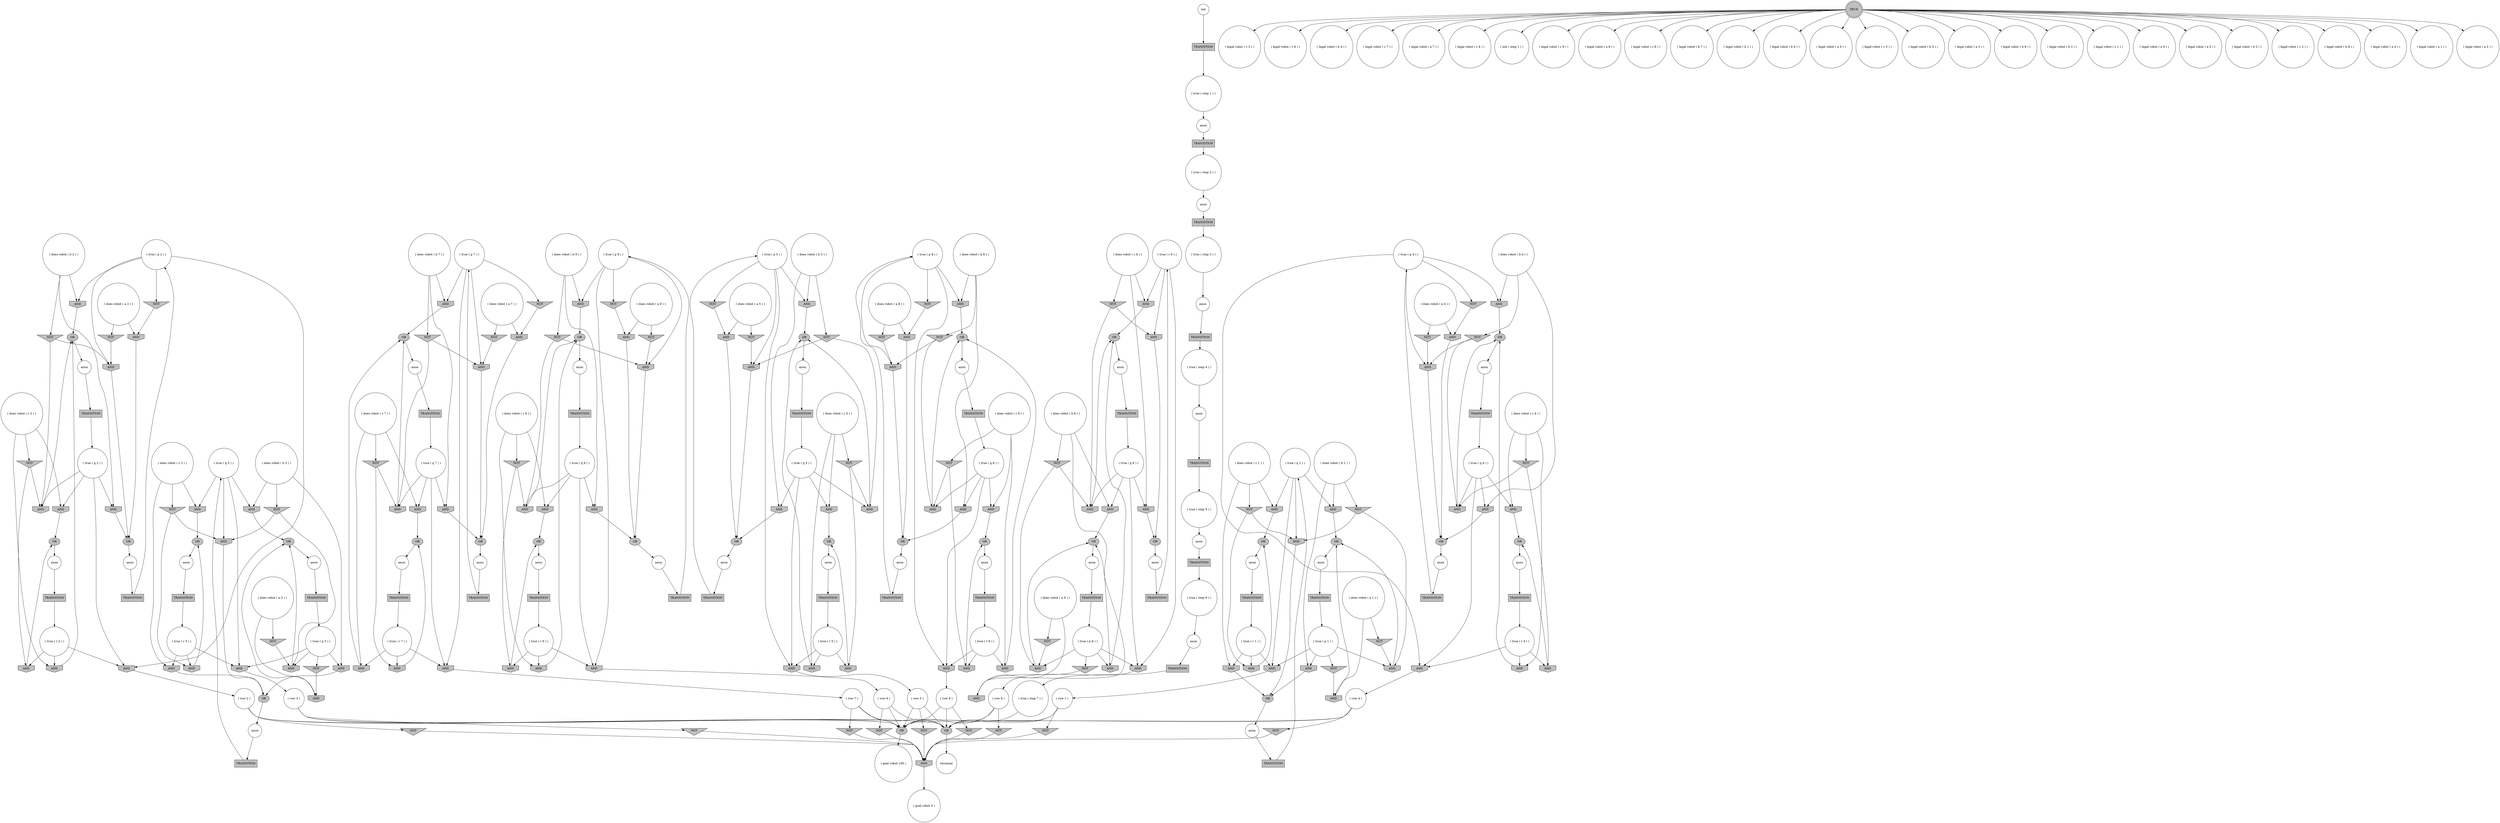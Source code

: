 digraph propNet
{
	"@3daae803"[shape=circle, style= filled, fillcolor=white, label="( true ( p 8 ) )"]; "@3daae803"->"@1ed12dc6"; "@3daae803"->"@6f83eac7"; "@3daae803"->"@2cd14001"; "@3daae803"->"@e31edc"; 
	"@69283109"[shape=invhouse, style= filled, fillcolor=grey, label="AND"]; "@69283109"->"@37a80ba2"; 
	"@13268981"[shape=invtriangle, style= filled, fillcolor=grey, label="NOT"]; "@13268981"->"@6a0a22fd"; "@13268981"->"@470d7df9"; 
	"@7897bda5"[shape=invtriangle, style= filled, fillcolor=grey, label="NOT"]; "@7897bda5"->"@781c76e2"; 
	"@7c609255"[shape=invhouse, style= filled, fillcolor=grey, label="AND"]; "@7c609255"->"@7e98b1c0"; 
	"@5cfa8c82"[shape=box, style= filled, fillcolor=grey, label="TRANSITION"]; "@5cfa8c82"->"@cdb588"; 
	"@1feda069"[shape=box, style= filled, fillcolor=grey, label="TRANSITION"]; "@1feda069"->"@1976c98c"; 
	"@61783b69"[shape=invhouse, style= filled, fillcolor=grey, label="AND"]; "@61783b69"->"@2211501a"; 
	"@82f52db"[shape=invhouse, style= filled, fillcolor=grey, label="AND"]; "@82f52db"->"@1bce54e0"; 
	"@7a9eae49"[shape=circle, style= filled, fillcolor=white, label="( legal robot ( c 3 ) )"]; 
	"@4c00b350"[shape=invhouse, style= filled, fillcolor=grey, label="AND"]; "@4c00b350"->"@60e67fd0"; 
	"@604c92e1"[shape=invtriangle, style= filled, fillcolor=grey, label="NOT"]; "@604c92e1"->"@77c86770"; 
	"@392601df"[shape=invhouse, style= filled, fillcolor=grey, label="AND"]; "@392601df"->"@acb9be"; 
	"@6ea8acf9"[shape=circle, style= filled, fillcolor=white, label="anon"]; "@6ea8acf9"->"@29be5ddf"; 
	"@69309589"[shape=invtriangle, style= filled, fillcolor=grey, label="NOT"]; "@69309589"->"@74a98b52"; 
	"@2929af9d"[shape=circle, style= filled, fillcolor=white, label="( true ( step 5 ) )"]; "@2929af9d"->"@1aaf8afe"; 
	"@3223d97d"[shape=circle, style= filled, fillcolor=white, label="( does robot ( b 9 ) )"]; "@3223d97d"->"@4f9bb742"; "@3223d97d"->"@239729f2"; "@3223d97d"->"@71c2053d"; 
	"@5b628e28"[shape=box, style= filled, fillcolor=grey, label="TRANSITION"]; "@5b628e28"->"@1f290fd1"; 
	"@1ad6bb8a"[shape=ellipse, style= filled, fillcolor=grey, label="OR"]; "@1ad6bb8a"->"@7b26eca"; 
	"@79f11dc8"[shape=circle, style= filled, fillcolor=white, label="( goal robot 100 )"]; 
	"@75c9c72d"[shape=invhouse, style= filled, fillcolor=grey, label="AND"]; "@75c9c72d"->"@37a80ba2"; 
	"@3c4071d2"[shape=box, style= filled, fillcolor=grey, label="TRANSITION"]; "@3c4071d2"->"@14c12d09"; 
	"@8aa8083"[shape=invhouse, style= filled, fillcolor=grey, label="AND"]; "@8aa8083"->"@34e08c6c"; 
	"@6360fb3f"[shape=circle, style= filled, fillcolor=white, label="( row 7 )"]; "@6360fb3f"->"@327a4793"; "@6360fb3f"->"@5760ffb7"; "@6360fb3f"->"@384082a9"; 
	"@451eda7e"[shape=box, style= filled, fillcolor=grey, label="TRANSITION"]; "@451eda7e"->"@29978b0"; 
	"@71db1ce6"[shape=circle, style= filled, fillcolor=white, label="( true ( p 7 ) )"]; "@71db1ce6"->"@69309589"; "@71db1ce6"->"@3038a56b"; "@71db1ce6"->"@edcad08"; "@71db1ce6"->"@8aa8083"; 
	"@1c851b31"[shape=circle, style= filled, fillcolor=white, label="anon"]; "@1c851b31"->"@5e81b8a"; 
	"@62b72385"[shape=circle, style= filled, fillcolor=white, label="( legal robot ( c 6 ) )"]; 
	"@4ccb65d7"[shape=invhouse, style= filled, fillcolor=grey, label="AND"]; "@4ccb65d7"->"@50713afd"; 
	"@29e528c9"[shape=circle, style= filled, fillcolor=white, label="( legal robot ( b 4 ) )"]; 
	"@60e67fd0"[shape=ellipse, style= filled, fillcolor=grey, label="OR"]; "@60e67fd0"->"@3cd16263"; 
	"@2f11fd33"[shape=invtriangle, style= filled, fillcolor=grey, label="NOT"]; "@2f11fd33"->"@69283109"; "@2f11fd33"->"@46063769"; 
	"@3e0b7715"[shape=circle, style= filled, fillcolor=white, label="( legal robot ( c 7 ) )"]; 
	"@5ba354c3"[shape=invhouse, style= filled, fillcolor=grey, label="AND"]; "@5ba354c3"->"@206abb66"; 
	"@6534b6d2"[shape=invhouse, style= filled, fillcolor=grey, label="AND"]; "@6534b6d2"->"@4a745917"; 
	"@14078a2d"[shape=circle, style= filled, fillcolor=white, label="( true ( p 2 ) )"]; "@14078a2d"->"@506301be"; "@14078a2d"->"@f6b89a9"; "@14078a2d"->"@1874036d"; "@14078a2d"->"@5dd0438"; 
	"@4f9bb742"[shape=invtriangle, style= filled, fillcolor=grey, label="NOT"]; "@4f9bb742"->"@7dc26fa9"; "@4f9bb742"->"@781c76e2"; 
	"@67cec8e6"[shape=circle, style= filled, fillcolor=white, label="( true ( r 6 ) )"]; "@67cec8e6"->"@6534b6d2"; "@67cec8e6"->"@6b23a3b0"; "@67cec8e6"->"@bb0a6f9"; 
	"@4bd6694a"[shape=circle, style= filled, fillcolor=white, label="anon"]; "@4bd6694a"->"@7b7b124"; 
	"@62298b26"[shape=circle, style= filled, fillcolor=white, label="anon"]; "@62298b26"->"@16cc42f7"; 
	"@2cd14001"[shape=invhouse, style= filled, fillcolor=grey, label="AND"]; "@2cd14001"->"@af53f9e"; 
	"@27ff3784"[shape=circle, style= filled, fillcolor=white, label="( true ( q 8 ) )"]; "@27ff3784"->"@242838e5"; "@27ff3784"->"@2a17ddb1"; "@27ff3784"->"@2cd14001"; "@27ff3784"->"@21d97ba"; 
	"@1976c98c"[shape=circle, style= filled, fillcolor=white, label="( true ( q 3 ) )"]; "@1976c98c"->"@69283109"; "@1976c98c"->"@59d10731"; "@1976c98c"->"@4ccb65d7"; "@1976c98c"->"@169448a8"; 
	"@4be21721"[shape=box, style= filled, fillcolor=grey, label="TRANSITION"]; "@4be21721"->"@2da7d2e5"; 
	"@af53f9e"[shape=circle, style= filled, fillcolor=white, label="( row 8 )"]; "@af53f9e"->"@327a4793"; "@af53f9e"->"@13424219"; "@af53f9e"->"@5760ffb7"; 
	"@ef5bc68"[shape=circle, style= filled, fillcolor=white, label="( legal robot ( a 7 ) )"]; 
	"@3ce90053"[shape=invhouse, style= filled, fillcolor=grey, label="AND"]; "@3ce90053"->"@60e67fd0"; 
	"@7c61898c"[shape=invhouse, style= filled, fillcolor=grey, label="AND"]; "@7c61898c"->"@543269fe"; 
	"@63112ec9"[shape=invtriangle, style= filled, fillcolor=grey, label="NOT"]; "@63112ec9"->"@7d16c0ee"; 
	"@501e9a74"[shape=circle, style= filled, fillcolor=white, label="anon"]; "@501e9a74"->"@7a9a30a7"; 
	"@116eb63"[shape=box, style= filled, fillcolor=grey, label="TRANSITION"]; "@116eb63"->"@71db1ce6"; 
	"@711ad327"[shape=invtriangle, style= filled, fillcolor=grey, label="NOT"]; "@711ad327"->"@181cdf74"; "@711ad327"->"@242838e5"; 
	"@3977a902"[shape=circle, style= filled, fillcolor=white, label="( does robot ( a 1 ) )"]; "@3977a902"->"@5ef8dfc7"; "@3977a902"->"@43091303"; 
	"@21d97ba"[shape=invhouse, style= filled, fillcolor=grey, label="AND"]; "@21d97ba"->"@699aa02b"; 
	"@65c1f3c3"[shape=circle, style= filled, fillcolor=white, label="anon"]; "@65c1f3c3"->"@18a683e5"; 
	"@2189bfd0"[shape=invtriangle, style= filled, fillcolor=grey, label="NOT"]; "@2189bfd0"->"@5a9001e3"; 
	"@713ffb89"[shape=invhouse, style= filled, fillcolor=grey, label="AND"]; "@713ffb89"->"@3d487d88"; 
	"@6d2bcd8c"[shape=ellipse, style= filled, fillcolor=grey, label="OR"]; "@6d2bcd8c"->"@56c3da52"; 
	"@781c76e2"[shape=invhouse, style= filled, fillcolor=grey, label="AND"]; "@781c76e2"->"@156e9e23"; 
	"@20deec50"[shape=invhouse, style= filled, fillcolor=grey, label="AND"]; "@20deec50"->"@66bc3c97"; 
	"@79df7735"[shape=circle, style= filled, fillcolor=white, label="( legal robot ( c 4 ) )"]; 
	"@58c8edd7"[shape=circle, style= filled, fillcolor=white, label="( init ( step 1 ) )"]; 
	"@472ce83d"[shape=invtriangle, style= filled, fillcolor=grey, label="NOT"]; "@472ce83d"->"@5543214c"; 
	"@c18cba0"[shape=invhouse, style= filled, fillcolor=grey, label="AND"]; "@c18cba0"->"@92e5ec4"; 
	"@4968040d"[shape=box, style= filled, fillcolor=grey, label="TRANSITION"]; "@4968040d"->"@643c9b5c"; 
	"@1df7c757"[shape=box, style= filled, fillcolor=grey, label="TRANSITION"]; "@1df7c757"->"@64daaeaf"; 
	"@4011fd35"[shape=circle, style= filled, fillcolor=white, label="( true ( r 9 ) )"]; "@4011fd35"->"@3ad14a1a"; "@4011fd35"->"@3897c151"; "@4011fd35"->"@5ba354c3"; 
	"@5abdf52e"[shape=circle, style= filled, fillcolor=white, label="anon"]; "@5abdf52e"->"@5b628e28"; 
	"@76abac11"[shape=invhouse, style= filled, fillcolor=grey, label="AND"]; "@76abac11"->"@14b099a5"; 
	"@f92450a"[shape=circle, style= filled, fillcolor=white, label="( true ( r 8 ) )"]; "@f92450a"->"@52dabe11"; "@f92450a"->"@181cdf74"; "@f92450a"->"@2cd14001"; 
	"@5c1d3c07"[shape=box, style= filled, fillcolor=grey, label="TRANSITION"]; "@5c1d3c07"->"@35c05807"; 
	"@1104f0e2"[shape=box, style= filled, fillcolor=grey, label="TRANSITION"]; "@1104f0e2"->"@547744d3"; 
	"@6b23a3b0"[shape=invhouse, style= filled, fillcolor=grey, label="AND"]; "@6b23a3b0"->"@60e67fd0"; 
	"@700c86ba"[shape=circle, style= filled, fillcolor=white, label="( does robot ( a 5 ) )"]; "@700c86ba"->"@6e06fb81"; "@700c86ba"->"@466156ce"; 
	"@6c9aa9a5"[shape=box, style= filled, fillcolor=grey, label="TRANSITION"]; "@6c9aa9a5"->"@472193d"; 
	"@3fb6ba51"[shape=circle, style= filled, fillcolor=white, label="( does robot ( a 6 ) )"]; "@3fb6ba51"->"@75823c84"; "@3fb6ba51"->"@4087c19a"; 
	"@3807042"[shape=box, style= filled, fillcolor=grey, label="TRANSITION"]; "@3807042"->"@4011fd35"; 
	"@299b7cf6"[shape=invhouse, style= filled, fillcolor=grey, label="AND"]; "@299b7cf6"->"@7e98b1c0"; 
	"@56372a3f"[shape=circle, style= filled, fillcolor=white, label="anon"]; "@56372a3f"->"@685c9e72"; 
	"@4d5ddf89"[shape=invhouse, style= filled, fillcolor=grey, label="AND"]; "@4d5ddf89"->"@3e771fd1"; 
	"@3405ac44"[shape=circle, style= filled, fillcolor=white, label="( legal robot ( c 9 ) )"]; 
	"@181cdf74"[shape=invhouse, style= filled, fillcolor=grey, label="AND"]; "@181cdf74"->"@699aa02b"; 
	"@b405736"[shape=circle, style= filled, fillcolor=white, label="( true ( step 1 ) )"]; "@b405736"->"@654cb6ae"; 
	"@7a9a30a7"[shape=box, style= filled, fillcolor=grey, label="TRANSITION"]; "@7a9a30a7"->"@2bd7fa91"; 
	"@7dc26fa9"[shape=invhouse, style= filled, fillcolor=grey, label="AND"]; "@7dc26fa9"->"@569270c6"; 
	"@31aac766"[shape=invtriangle, style= filled, fillcolor=grey, label="NOT"]; "@31aac766"->"@43091303"; 
	"@3d722847"[shape=box, style= filled, fillcolor=grey, label="TRANSITION"]; "@3d722847"->"@4467c3fd"; 
	"@1f290fd1"[shape=circle, style= filled, fillcolor=white, label="( true ( p 4 ) )"]; "@1f290fd1"->"@472ce83d"; "@1f290fd1"->"@61783b69"; "@1f290fd1"->"@299b7cf6"; "@1f290fd1"->"@347d228"; 
	"@383a475c"[shape=circle, style= filled, fillcolor=white, label="anon"]; "@383a475c"->"@3501ed0"; 
	"@547744d3"[shape=circle, style= filled, fillcolor=white, label="( true ( q 4 ) )"]; "@547744d3"->"@87c6a86"; "@547744d3"->"@7c609255"; "@547744d3"->"@1b4a068e"; "@547744d3"->"@61783b69"; 
	"@116b83f"[shape=box, style= filled, fillcolor=grey, label="TRANSITION"]; "@116b83f"->"@f92450a"; 
	"@427e5a2b"[shape=invtriangle, style= filled, fillcolor=grey, label="NOT"]; "@427e5a2b"->"@8aa8083"; 
	"@643c9b5c"[shape=circle, style= filled, fillcolor=white, label="( true ( step 2 ) )"]; "@643c9b5c"->"@7923ff6a"; 
	"@12093cd9"[shape=circle, style= filled, fillcolor=white, label="( row 2 )"]; "@12093cd9"->"@327a4793"; "@12093cd9"->"@5760ffb7"; "@12093cd9"->"@604c92e1"; 
	"@13c2a704"[shape=invtriangle, style= filled, fillcolor=grey, label="NOT"]; "@13c2a704"->"@506301be"; "@13c2a704"->"@6a0a22fd"; 
	"@354d3938"[shape=invhouse, style= filled, fillcolor=grey, label="AND"]; "@354d3938"->"@6ba2232"; 
	"@42edaf2f"[shape=circle, style= filled, fillcolor=white, label="( legal robot ( a 8 ) )"]; 
	"@66bc3c97"[shape=ellipse, style= filled, fillcolor=grey, label="OR"]; "@66bc3c97"->"@502e1232"; 
	"@282a0391"[shape=circle, style= filled, fillcolor=white, label="anon"]; "@282a0391"->"@3d722847"; 
	"@240c9a4"[shape=circle, style= filled, fillcolor=white, label="( row 3 )"]; "@240c9a4"->"@327a4793"; "@240c9a4"->"@5760ffb7"; "@240c9a4"->"@433f232b"; 
	"@14c12d09"[shape=circle, style= filled, fillcolor=white, label="( true ( p 9 ) )"]; "@14c12d09"->"@239729f2"; "@14c12d09"->"@63112ec9"; "@14c12d09"->"@3897c151"; "@14c12d09"->"@781c76e2"; 
	"@5ef8dfc7"[shape=invtriangle, style= filled, fillcolor=grey, label="NOT"]; "@5ef8dfc7"->"@16535394"; 
	"@72b54862"[shape=invtriangle, style= filled, fillcolor=grey, label="NOT"]; "@72b54862"->"@7dc26fa9"; "@72b54862"->"@5ba354c3"; 
	"@156e9e23"[shape=ellipse, style= filled, fillcolor=grey, label="OR"]; "@156e9e23"->"@115016d3"; 
	"@699aa02b"[shape=ellipse, style= filled, fillcolor=grey, label="OR"]; "@699aa02b"->"@26899d37"; 
	"@18a683e5"[shape=box, style= filled, fillcolor=grey, label="TRANSITION"]; "@18a683e5"->"@46c98ae0"; 
	"@13424219"[shape=invtriangle, style= filled, fillcolor=grey, label="NOT"]; "@13424219"->"@77c86770"; 
	"@6070bf0a"[shape=circle, style= filled, fillcolor=white, label="( legal robot ( c 8 ) )"]; 
	"@5dd0438"[shape=invtriangle, style= filled, fillcolor=grey, label="NOT"]; "@5dd0438"->"@713ffb89"; 
	"@1c10d9f3"[shape=circle, style= filled, fillcolor=white, label="( row 9 )"]; "@1c10d9f3"->"@327a4793"; "@1c10d9f3"->"@6301812f"; "@1c10d9f3"->"@5760ffb7"; 
	"@1a7ca834"[shape=invtriangle, style= filled, fillcolor=grey, label="NOT"]; "@1a7ca834"->"@6e06fb81"; 
	"@592b6761"[shape=invhouse, style= filled, fillcolor=grey, label="AND"]; "@592b6761"->"@6ba2232"; 
	"@2b7b410a"[shape=invhouse, style= filled, fillcolor=grey, label="AND"]; "@2b7b410a"->"@6d2bcd8c"; 
	"@af0fc97"[shape=invhouse, style= filled, fillcolor=grey, label="AND"]; "@af0fc97"->"@92e5ec4"; 
	"@7551df27"[shape=circle, style= filled, fillcolor=white, label="( does robot ( b 7 ) )"]; "@7551df27"->"@70313c9f"; "@7551df27"->"@edcad08"; "@7551df27"->"@5211b59d"; 
	"@506301be"[shape=invhouse, style= filled, fillcolor=grey, label="AND"]; "@506301be"->"@3d487d88"; 
	"@1c10ecf1"[shape=invtriangle, style= filled, fillcolor=grey, label="NOT"]; "@1c10ecf1"->"@1b33d09c"; "@1c10ecf1"->"@1a646561"; 
	"@bb0a6f9"[shape=invhouse, style= filled, fillcolor=grey, label="AND"]; "@bb0a6f9"->"@7c9a6447"; 
	"@502e1232"[shape=circle, style= filled, fillcolor=white, label="anon"]; "@502e1232"->"@4be21721"; 
	"@49f45eaf"[shape=circle, style= filled, fillcolor=white, label="anon"]; "@49f45eaf"->"@6c9aa9a5"; 
	"@1ed12dc6"[shape=invhouse, style= filled, fillcolor=grey, label="AND"]; "@1ed12dc6"->"@1f2cc81d"; 
	"@39d7e14d"[shape=circle, style= filled, fillcolor=white, label="anon"]; "@39d7e14d"->"@70177fdf"; 
	"@4087c19a"[shape=invhouse, style= filled, fillcolor=grey, label="AND"]; "@4087c19a"->"@7a2305da"; 
	"@3b324a66"[shape=invtriangle, style= filled, fillcolor=grey, label="NOT"]; "@3b324a66"->"@77c86770"; 
	"@edcad08"[shape=invhouse, style= filled, fillcolor=grey, label="AND"]; "@edcad08"->"@92e5ec4"; 
	"@372bcbb2"[shape=box, style= filled, fillcolor=grey, label="TRANSITION"]; "@372bcbb2"->"@b405736"; 
	"@4e18f6dd"[shape=invhouse, style= filled, fillcolor=grey, label="AND"]; "@4e18f6dd"->"@538793b8"; 
	"@4a745917"[shape=ellipse, style= filled, fillcolor=grey, label="OR"]; "@4a745917"->"@1c851b31"; 
	"@2af0b0e5"[shape=box, style= filled, fillcolor=grey, label="TRANSITION"]; "@2af0b0e5"->"@27ff3784"; 
	"@a185f83"[shape=invhouse, style= filled, fillcolor=grey, label="AND"]; "@a185f83"->"@1ad6bb8a"; 
	"@7ec9f260"[shape=circle, style= filled, fillcolor=white, label="anon"]; "@7ec9f260"->"@6549fed9"; 
	"@6a1848b1"[shape=invtriangle, style= filled, fillcolor=grey, label="NOT"]; "@6a1848b1"->"@77c86770"; 
	"@62b28ce6"[shape=invtriangle, style= filled, fillcolor=grey, label="NOT"]; "@62b28ce6"->"@77c86770"; 
	"@34e08c6c"[shape=ellipse, style= filled, fillcolor=grey, label="OR"]; "@34e08c6c"->"@2232193"; 
	"@115569db"[shape=circle, style= filled, fillcolor=white, label="anon"]; "@115569db"->"@20f062d3"; 
	"@2a1a7751"[shape=circle, style= filled, fillcolor=white, label="( does robot ( a 8 ) )"]; "@2a1a7751"->"@3efefdf8"; "@2a1a7751"->"@2f8f7c6f"; 
	"@29978b0"[shape=circle, style= filled, fillcolor=white, label="( true ( q 1 ) )"]; "@29978b0"->"@82f52db"; "@29978b0"->"@7c61898c"; "@29978b0"->"@354d3938"; "@29978b0"->"@20deec50"; 
	"@7923ff6a"[shape=circle, style= filled, fillcolor=white, label="anon"]; "@7923ff6a"->"@1aff932a"; 
	"@1f494967"[shape=invhouse, style= filled, fillcolor=grey, label="AND"]; "@1f494967"->"@7c47bda7"; 
	"@87c6a86"[shape=invhouse, style= filled, fillcolor=grey, label="AND"]; "@87c6a86"->"@538793b8"; 
	"@70177fdf"[shape=box, style= filled, fillcolor=grey, label="TRANSITION"]; "@70177fdf"->"@421ff269"; 
	"@5a9001e3"[shape=invhouse, style= filled, fillcolor=grey, label="AND"]; "@5a9001e3"->"@50713afd"; 
	"@3efefdf8"[shape=invhouse, style= filled, fillcolor=grey, label="AND"]; "@3efefdf8"->"@210a7f86"; 
	"@981b2bd"[shape=circle, style= filled, fillcolor=white, label="( legal robot ( b 7 ) )"]; 
	"@513a0fdc"[shape=invhouse, style= filled, fillcolor=grey, label="AND"]; "@513a0fdc"->"@6dc227c8"; 
	"@169448a8"[shape=invhouse, style= filled, fillcolor=grey, label="AND"]; "@169448a8"->"@14b099a5"; 
	"@3b77fc1a"[shape=invtriangle, style= filled, fillcolor=grey, label="NOT"]; "@3b77fc1a"->"@299b7cf6"; 
	"@1aff932a"[shape=box, style= filled, fillcolor=grey, label="TRANSITION"]; "@1aff932a"->"@a42cb83"; 
	"@687253f1"[shape=circle, style= filled, fillcolor=white, label="( legal robot ( b 1 ) )"]; 
	"@236312f7"[shape=box, style= filled, fillcolor=grey, label="TRANSITION"]; "@236312f7"->"@41258381"; 
	"@5f516886"[shape=circle, style= filled, fillcolor=white, label="( legal robot ( b 6 ) )"]; 
	"@52dabe11"[shape=invhouse, style= filled, fillcolor=grey, label="AND"]; "@52dabe11"->"@1f2cc81d"; 
	"@64daaeaf"[shape=circle, style= filled, fillcolor=white, label="( true ( step 7 ) )"]; "@64daaeaf"->"@5760ffb7"; 
	"@16535394"[shape=invhouse, style= filled, fillcolor=grey, label="AND"]; "@16535394"->"@543269fe"; 
	"@685c9e72"[shape=box, style= filled, fillcolor=grey, label="TRANSITION"]; "@685c9e72"->"@adccf5"; 
	"@4467c3fd"[shape=circle, style= filled, fillcolor=white, label="( true ( q 9 ) )"]; "@4467c3fd"->"@3897c151"; "@4467c3fd"->"@71c2053d"; "@4467c3fd"->"@7dc26fa9"; "@4467c3fd"->"@5a83bf98"; 
	"@10a0bff9"[shape=invtriangle, style= filled, fillcolor=grey, label="NOT"]; "@10a0bff9"->"@87c6a86"; "@10a0bff9"->"@299b7cf6"; 
	"@18a97b1f"[shape=circle, style= filled, fillcolor=white, label="( row 5 )"]; "@18a97b1f"->"@327a4793"; "@18a97b1f"->"@3b324a66"; "@18a97b1f"->"@5760ffb7"; 
	"@c94d2e0"[shape=circle, style= filled, fillcolor=white, label="( legal robot ( a 6 ) )"]; 
	"@6e06fb81"[shape=invhouse, style= filled, fillcolor=grey, label="AND"]; "@6e06fb81"->"@6d2bcd8c"; 
	"@7b26eca"[shape=circle, style= filled, fillcolor=white, label="anon"]; "@7b26eca"->"@6202a293"; 
	"@a0e5afd"[shape=circle, style= filled, fillcolor=white, label="( legal robot ( c 5 ) )"]; 
	"@f6b89a9"[shape=invhouse, style= filled, fillcolor=grey, label="AND"]; "@f6b89a9"->"@5893cf8a"; 
	"@2e378d6b"[shape=circle, style= filled, fillcolor=white, label="( does robot ( c 7 ) )"]; "@2e378d6b"->"@24bf9ac2"; "@2e378d6b"->"@c18cba0"; "@2e378d6b"->"@27720350"; 
	"@1f2cc81d"[shape=ellipse, style= filled, fillcolor=grey, label="OR"]; "@1f2cc81d"->"@3505f7e8"; 
	"@7e98b1c0"[shape=ellipse, style= filled, fillcolor=grey, label="OR"]; "@7e98b1c0"->"@5abdf52e"; 
	"@66a9b240"[shape=doublecircle, style= filled, fillcolor=grey, label="TRUE"]; "@66a9b240"->"@6f76ebca"; "@66a9b240"->"@ef5bc68"; "@66a9b240"->"@27245784"; "@66a9b240"->"@981b2bd"; "@66a9b240"->"@7a9eae49"; "@66a9b240"->"@42edaf2f"; "@66a9b240"->"@21fd9b2b"; "@66a9b240"->"@79df7735"; "@66a9b240"->"@58c8edd7"; "@66a9b240"->"@687253f1"; "@66a9b240"->"@5f516886"; "@66a9b240"->"@6070bf0a"; "@66a9b240"->"@3d8b99c"; "@66a9b240"->"@47c47983"; "@66a9b240"->"@40224f8d"; "@66a9b240"->"@c94d2e0"; "@66a9b240"->"@a0e5afd"; "@66a9b240"->"@7a58606b"; "@66a9b240"->"@59a5664d"; "@66a9b240"->"@657d2364"; "@66a9b240"->"@62b72385"; "@66a9b240"->"@29e528c9"; "@66a9b240"->"@3e0b7715"; "@66a9b240"->"@10d6357c"; "@66a9b240"->"@3405ac44"; "@66a9b240"->"@28858fd"; "@66a9b240"->"@458a4b57"; "@66a9b240"->"@7ea07693"; 
	"@7640301f"[shape=box, style= filled, fillcolor=grey, label="TRANSITION"]; "@7640301f"->"@1dc14ecd"; 
	"@115016d3"[shape=circle, style= filled, fillcolor=white, label="anon"]; "@115016d3"->"@3c4071d2"; 
	"@10d6357c"[shape=circle, style= filled, fillcolor=white, label="( legal robot ( b 8 ) )"]; 
	"@1bce54e0"[shape=circle, style= filled, fillcolor=white, label="( row 1 )"]; "@1bce54e0"->"@6a1848b1"; "@1bce54e0"->"@327a4793"; "@1bce54e0"->"@5760ffb7"; 
	"@2da7d2e5"[shape=circle, style= filled, fillcolor=white, label="( true ( r 1 ) )"]; "@2da7d2e5"->"@3cadaaca"; "@2da7d2e5"->"@592b6761"; "@2da7d2e5"->"@82f52db"; 
	"@3038a56b"[shape=invhouse, style= filled, fillcolor=grey, label="AND"]; "@3038a56b"->"@6360fb3f"; 
	"@1b33d09c"[shape=invhouse, style= filled, fillcolor=grey, label="AND"]; "@1b33d09c"->"@3e771fd1"; 
	"@46063769"[shape=invhouse, style= filled, fillcolor=grey, label="AND"]; "@46063769"->"@50713afd"; 
	"@2211501a"[shape=circle, style= filled, fillcolor=white, label="( row 4 )"]; "@2211501a"->"@661dfe8a"; "@2211501a"->"@327a4793"; "@2211501a"->"@5760ffb7"; 
	"@61f69445"[shape=circle, style= filled, fillcolor=white, label="( goal robot 0 )"]; 
	"@47f78d76"[shape=circle, style= filled, fillcolor=white, label="( true ( p 5 ) )"]; "@47f78d76"->"@a185f83"; "@47f78d76"->"@1a7ca834"; "@47f78d76"->"@1144fbed"; "@47f78d76"->"@463de12b"; 
	"@1874036d"[shape=invhouse, style= filled, fillcolor=grey, label="AND"]; "@1874036d"->"@12093cd9"; 
	"@b6c890c"[shape=circle, style= filled, fillcolor=white, label="( does robot ( c 1 ) )"]; "@b6c890c"->"@592b6761"; "@b6c890c"->"@28f25126"; "@b6c890c"->"@20deec50"; 
	"@10b7b27c"[shape=circle, style= filled, fillcolor=white, label="( true ( q 5 ) )"]; "@10b7b27c"->"@2b7b410a"; "@10b7b27c"->"@463de12b"; "@10b7b27c"->"@4d5ddf89"; "@10b7b27c"->"@1a646561"; 
	"@28f25126"[shape=invtriangle, style= filled, fillcolor=grey, label="NOT"]; "@28f25126"->"@3cadaaca"; "@28f25126"->"@354d3938"; 
	"@458a4b57"[shape=circle, style= filled, fillcolor=white, label="( legal robot ( a 1 ) )"]; 
	"@472193d"[shape=circle, style= filled, fillcolor=white, label="( true ( r 7 ) )"]; "@472193d"->"@c18cba0"; "@472193d"->"@3038a56b"; "@472193d"->"@1f494967"; 
	"@4350d3d7"[shape=invtriangle, style= filled, fillcolor=grey, label="NOT"]; "@4350d3d7"->"@242838e5"; "@4350d3d7"->"@6f83eac7"; 
	"@3e771fd1"[shape=ellipse, style= filled, fillcolor=grey, label="OR"]; "@3e771fd1"->"@7ec9f260"; 
	"@7c47bda7"[shape=ellipse, style= filled, fillcolor=grey, label="OR"]; "@7c47bda7"->"@49f45eaf"; 
	"@75823c84"[shape=invtriangle, style= filled, fillcolor=grey, label="NOT"]; "@75823c84"->"@37344828"; 
	"@2f8f7c6f"[shape=invtriangle, style= filled, fillcolor=grey, label="NOT"]; "@2f8f7c6f"->"@6f83eac7"; 
	"@7a2305da"[shape=ellipse, style= filled, fillcolor=grey, label="OR"]; "@7a2305da"->"@115569db"; 
	"@3501ed0"[shape=box, style= filled, fillcolor=grey, label="TRANSITION"]; "@3501ed0"->"@3daae803"; 
	"@5a83bf98"[shape=invhouse, style= filled, fillcolor=grey, label="AND"]; "@5a83bf98"->"@206abb66"; 
	"@7b7b124"[shape=box, style= filled, fillcolor=grey, label="TRANSITION"]; "@7b7b124"->"@6e44f4c8"; 
	"@1dc14ecd"[shape=circle, style= filled, fillcolor=white, label="( true ( q 6 ) )"]; "@1dc14ecd"->"@bb0a6f9"; "@1dc14ecd"->"@4c00b350"; "@1dc14ecd"->"@7fa46088"; "@1dc14ecd"->"@34779d33"; 
	"@50713afd"[shape=ellipse, style= filled, fillcolor=grey, label="OR"]; "@50713afd"->"@39d7e14d"; 
	"@42482d76"[shape=circle, style= filled, fillcolor=white, label="( does robot ( b 4 ) )"]; "@42482d76"->"@7c609255"; "@42482d76"->"@347d228"; "@42482d76"->"@10a0bff9"; 
	"@6301812f"[shape=invtriangle, style= filled, fillcolor=grey, label="NOT"]; "@6301812f"->"@77c86770"; 
	"@6708dc1f"[shape=invtriangle, style= filled, fillcolor=grey, label="NOT"]; "@6708dc1f"->"@69283109"; "@6708dc1f"->"@76abac11"; 
	"@612e192c"[shape=circle, style= filled, fillcolor=white, label="( does robot ( c 3 ) )"]; "@612e192c"->"@6708dc1f"; "@612e192c"->"@169448a8"; "@612e192c"->"@634940ba"; 
	"@7d16c0ee"[shape=invhouse, style= filled, fillcolor=grey, label="AND"]; "@7d16c0ee"->"@156e9e23"; 
	"@5760ffb7"[shape=ellipse, style= filled, fillcolor=grey, label="OR"]; "@5760ffb7"->"@21347432"; 
	"@6dc227c8"[shape=ellipse, style= filled, fillcolor=grey, label="OR"]; "@6dc227c8"->"@65c1f3c3"; 
	"@3ad14a1a"[shape=invhouse, style= filled, fillcolor=grey, label="AND"]; "@3ad14a1a"->"@569270c6"; 
	"@3cadaaca"[shape=invhouse, style= filled, fillcolor=grey, label="AND"]; "@3cadaaca"->"@66bc3c97"; 
	"@2cceb671"[shape=circle, style= filled, fillcolor=white, label="init"]; "@2cceb671"->"@372bcbb2"; 
	"@3d487d88"[shape=ellipse, style= filled, fillcolor=grey, label="OR"]; "@3d487d88"->"@62298b26"; 
	"@a42cb83"[shape=circle, style= filled, fillcolor=white, label="( true ( step 3 ) )"]; "@a42cb83"->"@6162878a"; 
	"@35c05807"[shape=circle, style= filled, fillcolor=white, label="( true ( step 6 ) )"]; "@35c05807"->"@78960043"; 
	"@3bbda2d7"[shape=invhouse, style= filled, fillcolor=grey, label="AND"]; "@3bbda2d7"->"@5893cf8a"; 
	"@6e44f4c8"[shape=circle, style= filled, fillcolor=white, label="( true ( r 4 ) )"]; "@6e44f4c8"->"@61783b69"; "@6e44f4c8"->"@4e18f6dd"; "@6e44f4c8"->"@392601df"; 
	"@657d2364"[shape=circle, style= filled, fillcolor=white, label="( legal robot ( c 2 ) )"]; 
	"@3cd16263"[shape=circle, style= filled, fillcolor=white, label="anon"]; "@3cd16263"->"@7640301f"; 
	"@1a646561"[shape=invhouse, style= filled, fillcolor=grey, label="AND"]; "@1a646561"->"@1ad6bb8a"; 
	"@acb9be"[shape=ellipse, style= filled, fillcolor=grey, label="OR"]; "@acb9be"->"@4bd6694a"; 
	"@3ae75e2d"[shape=circle, style= filled, fillcolor=white, label="( does robot ( c 2 ) )"]; "@3ae75e2d"->"@13268981"; "@3ae75e2d"->"@3bbda2d7"; "@3ae75e2d"->"@513a0fdc"; 
	"@34779d33"[shape=invhouse, style= filled, fillcolor=grey, label="AND"]; "@34779d33"->"@4a745917"; 
	"@5fd8aca1"[shape=invhouse, style= filled, fillcolor=grey, label="AND"]; "@5fd8aca1"->"@3d487d88"; 
	"@3873d06a"[shape=circle, style= filled, fillcolor=white, label="( does robot ( a 4 ) )"]; "@3873d06a"->"@5543214c"; "@3873d06a"->"@3b77fc1a"; 
	"@210a7f86"[shape=ellipse, style= filled, fillcolor=grey, label="OR"]; "@210a7f86"->"@383a475c"; 
	"@64724c9b"[shape=invhouse, style= filled, fillcolor=grey, label="AND"]; "@64724c9b"->"@1ad6bb8a"; 
	"@543269fe"[shape=ellipse, style= filled, fillcolor=grey, label="OR"]; "@543269fe"->"@39cccde1"; 
	"@39cccde1"[shape=circle, style= filled, fillcolor=white, label="anon"]; "@39cccde1"->"@11b26cd5"; 
	"@206abb66"[shape=ellipse, style= filled, fillcolor=grey, label="OR"]; "@206abb66"->"@3f35362a"; 
	"@538793b8"[shape=ellipse, style= filled, fillcolor=grey, label="OR"]; "@538793b8"->"@69f33fdf"; 
	"@39533a61"[shape=circle, style= filled, fillcolor=white, label="( does robot ( b 6 ) )"]; "@39533a61"->"@71dd3ae"; "@39533a61"->"@3ce90053"; "@39533a61"->"@7fa46088"; 
	"@56c3da52"[shape=circle, style= filled, fillcolor=white, label="anon"]; "@56c3da52"->"@59071d06"; 
	"@26899d37"[shape=circle, style= filled, fillcolor=white, label="anon"]; "@26899d37"->"@116b83f"; 
	"@242838e5"[shape=invhouse, style= filled, fillcolor=grey, label="AND"]; "@242838e5"->"@1f2cc81d"; 
	"@69f33fdf"[shape=circle, style= filled, fillcolor=white, label="anon"]; "@69f33fdf"->"@1104f0e2"; 
	"@78960043"[shape=circle, style= filled, fillcolor=white, label="anon"]; "@78960043"->"@1df7c757"; 
	"@3d8b99c"[shape=circle, style= filled, fillcolor=white, label="( legal robot ( b 2 ) )"]; 
	"@29be5ddf"[shape=box, style= filled, fillcolor=grey, label="TRANSITION"]; "@29be5ddf"->"@2929af9d"; 
	"@66c4bfb7"[shape=circle, style= filled, fillcolor=white, label="( true ( r 5 ) )"]; "@66c4bfb7"->"@463de12b"; "@66c4bfb7"->"@1b33d09c"; "@66c4bfb7"->"@64724c9b"; 
	"@421ff269"[shape=circle, style= filled, fillcolor=white, label="( true ( p 3 ) )"]; "@421ff269"->"@59d10731"; "@421ff269"->"@75c9c72d"; "@421ff269"->"@46063769"; "@421ff269"->"@2189bfd0"; 
	"@74a98b52"[shape=invhouse, style= filled, fillcolor=grey, label="AND"]; "@74a98b52"->"@34e08c6c"; 
	"@71dd3ae"[shape=invtriangle, style= filled, fillcolor=grey, label="NOT"]; "@71dd3ae"->"@4c00b350"; "@71dd3ae"->"@37344828"; 
	"@6f83eac7"[shape=invhouse, style= filled, fillcolor=grey, label="AND"]; "@6f83eac7"->"@210a7f86"; 
	"@11b26cd5"[shape=box, style= filled, fillcolor=grey, label="TRANSITION"]; "@11b26cd5"->"@389424ff"; 
	"@208a127b"[shape=circle, style= filled, fillcolor=white, label="( does robot ( b 5 ) )"]; "@208a127b"->"@a185f83"; "@208a127b"->"@2b7b410a"; "@208a127b"->"@48c359ed"; 
	"@3f35362a"[shape=circle, style= filled, fillcolor=white, label="anon"]; "@3f35362a"->"@3807042"; 
	"@261b0411"[shape=circle, style= filled, fillcolor=white, label="anon"]; "@261b0411"->"@451eda7e"; 
	"@60afb304"[shape=circle, style= filled, fillcolor=white, label="( does robot ( b 3 ) )"]; "@60afb304"->"@75c9c72d"; "@60afb304"->"@4ccb65d7"; "@60afb304"->"@2f11fd33"; 
	"@70313c9f"[shape=invhouse, style= filled, fillcolor=grey, label="AND"]; "@70313c9f"->"@34e08c6c"; 
	"@18f462a1"[shape=circle, style= filled, fillcolor=white, label="( does robot ( c 4 ) )"]; "@18f462a1"->"@2234cf8c"; "@18f462a1"->"@1b4a068e"; "@18f462a1"->"@4e18f6dd"; 
	"@2a17ddb1"[shape=invhouse, style= filled, fillcolor=grey, label="AND"]; "@2a17ddb1"->"@210a7f86"; 
	"@59d10731"[shape=invhouse, style= filled, fillcolor=grey, label="AND"]; "@59d10731"->"@240c9a4"; 
	"@59071d06"[shape=box, style= filled, fillcolor=grey, label="TRANSITION"]; "@59071d06"->"@47f78d76"; 
	"@569270c6"[shape=ellipse, style= filled, fillcolor=grey, label="OR"]; "@569270c6"->"@282a0391"; 
	"@7113abf4"[shape=circle, style= filled, fillcolor=white, label="( does robot ( a 7 ) )"]; "@7113abf4"->"@427e5a2b"; "@7113abf4"->"@74a98b52"; 
	"@77c86770"[shape=invhouse, style= filled, fillcolor=grey, label="AND"]; "@77c86770"->"@61f69445"; 
	"@384082a9"[shape=invtriangle, style= filled, fillcolor=grey, label="NOT"]; "@384082a9"->"@77c86770"; 
	"@14b099a5"[shape=ellipse, style= filled, fillcolor=grey, label="OR"]; "@14b099a5"->"@56372a3f"; 
	"@64d4356b"[shape=circle, style= filled, fillcolor=white, label="( does robot ( c 8 ) )"]; "@64d4356b"->"@52dabe11"; "@64d4356b"->"@711ad327"; "@64d4356b"->"@21d97ba"; 
	"@1144fbed"[shape=invhouse, style= filled, fillcolor=grey, label="AND"]; "@1144fbed"->"@6d2bcd8c"; 
	"@27245784"[shape=circle, style= filled, fillcolor=white, label="( legal robot ( a 3 ) )"]; 
	"@40121d1a"[shape=invtriangle, style= filled, fillcolor=grey, label="NOT"]; "@40121d1a"->"@6534b6d2"; "@40121d1a"->"@4c00b350"; 
	"@3897c151"[shape=invhouse, style= filled, fillcolor=grey, label="AND"]; "@3897c151"->"@1c10d9f3"; 
	"@5e81b8a"[shape=box, style= filled, fillcolor=grey, label="TRANSITION"]; "@5e81b8a"->"@67cec8e6"; 
	"@5893cf8a"[shape=ellipse, style= filled, fillcolor=grey, label="OR"]; "@5893cf8a"->"@501e9a74"; 
	"@27720350"[shape=invhouse, style= filled, fillcolor=grey, label="AND"]; "@27720350"->"@7c47bda7"; 
	"@6549fed9"[shape=box, style= filled, fillcolor=grey, label="TRANSITION"]; "@6549fed9"->"@66c4bfb7"; 
	"@389424ff"[shape=circle, style= filled, fillcolor=white, label="( true ( p 1 ) )"]; "@389424ff"->"@31aac766"; "@389424ff"->"@82f52db"; "@389424ff"->"@16535394"; "@389424ff"->"@79310fd8"; 
	"@252bb287"[shape=circle, style= filled, fillcolor=white, label="( does robot ( b 1 ) )"]; "@252bb287"->"@57d5d021"; "@252bb287"->"@7c61898c"; "@252bb287"->"@79310fd8"; 
	"@2bd7fa91"[shape=circle, style= filled, fillcolor=white, label="( true ( q 2 ) )"]; "@2bd7fa91"->"@5fd8aca1"; "@2bd7fa91"->"@6a0a22fd"; "@2bd7fa91"->"@1874036d"; "@2bd7fa91"->"@513a0fdc"; 
	"@433f232b"[shape=invtriangle, style= filled, fillcolor=grey, label="NOT"]; "@433f232b"->"@77c86770"; 
	"@753273cd"[shape=circle, style= filled, fillcolor=white, label="( does robot ( b 8 ) )"]; "@753273cd"->"@4350d3d7"; "@753273cd"->"@2a17ddb1"; "@753273cd"->"@1ed12dc6"; 
	"@4dfec30d"[shape=circle, style= filled, fillcolor=white, label="( does robot ( c 5 ) )"]; "@4dfec30d"->"@4d5ddf89"; "@4dfec30d"->"@1c10ecf1"; "@4dfec30d"->"@64724c9b"; 
	"@21fd9b2b"[shape=circle, style= filled, fillcolor=white, label="( legal robot ( b 9 ) )"]; 
	"@4aaeb45a"[shape=circle, style= filled, fillcolor=white, label="( does robot ( b 2 ) )"]; "@4aaeb45a"->"@5fd8aca1"; "@4aaeb45a"->"@f6b89a9"; "@4aaeb45a"->"@13c2a704"; 
	"@661dfe8a"[shape=invtriangle, style= filled, fillcolor=grey, label="NOT"]; "@661dfe8a"->"@77c86770"; 
	"@43091303"[shape=invhouse, style= filled, fillcolor=grey, label="AND"]; "@43091303"->"@543269fe"; 
	"@37a80ba2"[shape=ellipse, style= filled, fillcolor=grey, label="OR"]; "@37a80ba2"->"@7993d539"; 
	"@5211b59d"[shape=invtriangle, style= filled, fillcolor=grey, label="NOT"]; "@5211b59d"->"@af0fc97"; "@5211b59d"->"@8aa8083"; 
	"@466156ce"[shape=invtriangle, style= filled, fillcolor=grey, label="NOT"]; "@466156ce"->"@1144fbed"; 
	"@47c47983"[shape=circle, style= filled, fillcolor=white, label="( legal robot ( c 1 ) )"]; 
	"@40224f8d"[shape=circle, style= filled, fillcolor=white, label="( legal robot ( a 9 ) )"]; 
	"@7f97c294"[shape=circle, style= filled, fillcolor=white, label="( does robot ( c 9 ) )"]; "@7f97c294"->"@3ad14a1a"; "@7f97c294"->"@72b54862"; "@7f97c294"->"@5a83bf98"; 
	"@434f9a91"[shape=circle, style= filled, fillcolor=white, label="anon"]; "@434f9a91"->"@236312f7"; 
	"@64a7bd76"[shape=invtriangle, style= filled, fillcolor=grey, label="NOT"]; "@64a7bd76"->"@4087c19a"; 
	"@7993d539"[shape=circle, style= filled, fillcolor=white, label="anon"]; "@7993d539"->"@1feda069"; 
	"@28858fd"[shape=circle, style= filled, fillcolor=white, label="( legal robot ( a 4 ) )"]; 
	"@239729f2"[shape=invhouse, style= filled, fillcolor=grey, label="AND"]; "@239729f2"->"@569270c6"; 
	"@cdb588"[shape=circle, style= filled, fillcolor=white, label="( true ( step 4 ) )"]; "@cdb588"->"@6ea8acf9"; 
	"@6a0a22fd"[shape=invhouse, style= filled, fillcolor=grey, label="AND"]; "@6a0a22fd"->"@5893cf8a"; 
	"@654cb6ae"[shape=circle, style= filled, fillcolor=white, label="anon"]; "@654cb6ae"->"@4968040d"; 
	"@41258381"[shape=circle, style= filled, fillcolor=white, label="( true ( q 7 ) )"]; "@41258381"->"@af0fc97"; "@41258381"->"@70313c9f"; "@41258381"->"@3038a56b"; "@41258381"->"@27720350"; 
	"@2232193"[shape=circle, style= filled, fillcolor=white, label="anon"]; "@2232193"->"@116eb63"; 
	"@6f76ebca"[shape=circle, style= filled, fillcolor=white, label="( legal robot ( b 5 ) )"]; 
	"@1b4a068e"[shape=invhouse, style= filled, fillcolor=grey, label="AND"]; "@1b4a068e"->"@acb9be"; 
	"@5543214c"[shape=invhouse, style= filled, fillcolor=grey, label="AND"]; "@5543214c"->"@7e98b1c0"; 
	"@347d228"[shape=invhouse, style= filled, fillcolor=grey, label="AND"]; "@347d228"->"@538793b8"; 
	"@e31edc"[shape=invtriangle, style= filled, fillcolor=grey, label="NOT"]; "@e31edc"->"@3efefdf8"; 
	"@adccf5"[shape=circle, style= filled, fillcolor=white, label="( true ( r 3 ) )"]; "@adccf5"->"@59d10731"; "@adccf5"->"@76abac11"; "@adccf5"->"@634940ba"; 
	"@31ee29d"[shape=invtriangle, style= filled, fillcolor=grey, label="NOT"]; "@31ee29d"->"@46063769"; 
	"@2234cf8c"[shape=invtriangle, style= filled, fillcolor=grey, label="NOT"]; "@2234cf8c"->"@87c6a86"; "@2234cf8c"->"@392601df"; 
	"@57d5d021"[shape=invtriangle, style= filled, fillcolor=grey, label="NOT"]; "@57d5d021"->"@16535394"; "@57d5d021"->"@354d3938"; 
	"@79310fd8"[shape=invhouse, style= filled, fillcolor=grey, label="AND"]; "@79310fd8"->"@6ba2232"; 
	"@6202a293"[shape=box, style= filled, fillcolor=grey, label="TRANSITION"]; "@6202a293"->"@10b7b27c"; 
	"@470d7df9"[shape=invhouse, style= filled, fillcolor=grey, label="AND"]; "@470d7df9"->"@6dc227c8"; 
	"@18f19a2e"[shape=circle, style= filled, fillcolor=white, label="( does robot ( c 6 ) )"]; "@18f19a2e"->"@6b23a3b0"; "@18f19a2e"->"@40121d1a"; "@18f19a2e"->"@34779d33"; 
	"@7fa46088"[shape=invhouse, style= filled, fillcolor=grey, label="AND"]; "@7fa46088"->"@7a2305da"; 
	"@71c2053d"[shape=invhouse, style= filled, fillcolor=grey, label="AND"]; "@71c2053d"->"@156e9e23"; 
	"@7c9a6447"[shape=circle, style= filled, fillcolor=white, label="( row 6 )"]; "@7c9a6447"->"@327a4793"; "@7c9a6447"->"@62b28ce6"; "@7c9a6447"->"@5760ffb7"; 
	"@634940ba"[shape=invhouse, style= filled, fillcolor=grey, label="AND"]; "@634940ba"->"@37a80ba2"; 
	"@6162878a"[shape=circle, style= filled, fillcolor=white, label="anon"]; "@6162878a"->"@5cfa8c82"; 
	"@3505f7e8"[shape=circle, style= filled, fillcolor=white, label="anon"]; "@3505f7e8"->"@2af0b0e5"; 
	"@24bf9ac2"[shape=invtriangle, style= filled, fillcolor=grey, label="NOT"]; "@24bf9ac2"->"@af0fc97"; "@24bf9ac2"->"@1f494967"; 
	"@92e5ec4"[shape=ellipse, style= filled, fillcolor=grey, label="OR"]; "@92e5ec4"->"@434f9a91"; 
	"@496d5668"[shape=circle, style= filled, fillcolor=white, label="( true ( p 6 ) )"]; "@496d5668"->"@64a7bd76"; "@496d5668"->"@bb0a6f9"; "@496d5668"->"@3ce90053"; "@496d5668"->"@37344828"; 
	"@48c359ed"[shape=invtriangle, style= filled, fillcolor=grey, label="NOT"]; "@48c359ed"->"@1144fbed"; "@48c359ed"->"@1a646561"; 
	"@65051a0"[shape=circle, style= filled, fillcolor=white, label="( does robot ( a 3 ) )"]; "@65051a0"->"@31ee29d"; "@65051a0"->"@5a9001e3"; 
	"@327a4793"[shape=ellipse, style= filled, fillcolor=grey, label="OR"]; "@327a4793"->"@79f11dc8"; 
	"@7a58606b"[shape=circle, style= filled, fillcolor=white, label="( legal robot ( a 5 ) )"]; 
	"@344cc9"[shape=circle, style= filled, fillcolor=white, label="( does robot ( a 2 ) )"]; "@344cc9"->"@699d2039"; "@344cc9"->"@713ffb89"; 
	"@59a5664d"[shape=circle, style= filled, fillcolor=white, label="( legal robot ( b 3 ) )"]; 
	"@37344828"[shape=invhouse, style= filled, fillcolor=grey, label="AND"]; "@37344828"->"@7a2305da"; 
	"@6b1042e4"[shape=circle, style= filled, fillcolor=white, label="( does robot ( a 9 ) )"]; "@6b1042e4"->"@7897bda5"; "@6b1042e4"->"@7d16c0ee"; 
	"@46c98ae0"[shape=circle, style= filled, fillcolor=white, label="( true ( r 2 ) )"]; "@46c98ae0"->"@3bbda2d7"; "@46c98ae0"->"@470d7df9"; "@46c98ae0"->"@1874036d"; 
	"@463de12b"[shape=invhouse, style= filled, fillcolor=grey, label="AND"]; "@463de12b"->"@18a97b1f"; 
	"@16cc42f7"[shape=box, style= filled, fillcolor=grey, label="TRANSITION"]; "@16cc42f7"->"@14078a2d"; 
	"@1aaf8afe"[shape=circle, style= filled, fillcolor=white, label="anon"]; "@1aaf8afe"->"@5c1d3c07"; 
	"@6ba2232"[shape=ellipse, style= filled, fillcolor=grey, label="OR"]; "@6ba2232"->"@261b0411"; 
	"@20f062d3"[shape=box, style= filled, fillcolor=grey, label="TRANSITION"]; "@20f062d3"->"@496d5668"; 
	"@21347432"[shape=circle, style= filled, fillcolor=white, label="terminal"]; 
	"@699d2039"[shape=invtriangle, style= filled, fillcolor=grey, label="NOT"]; "@699d2039"->"@506301be"; 
	"@7ea07693"[shape=circle, style= filled, fillcolor=white, label="( legal robot ( a 2 ) )"]; 
}